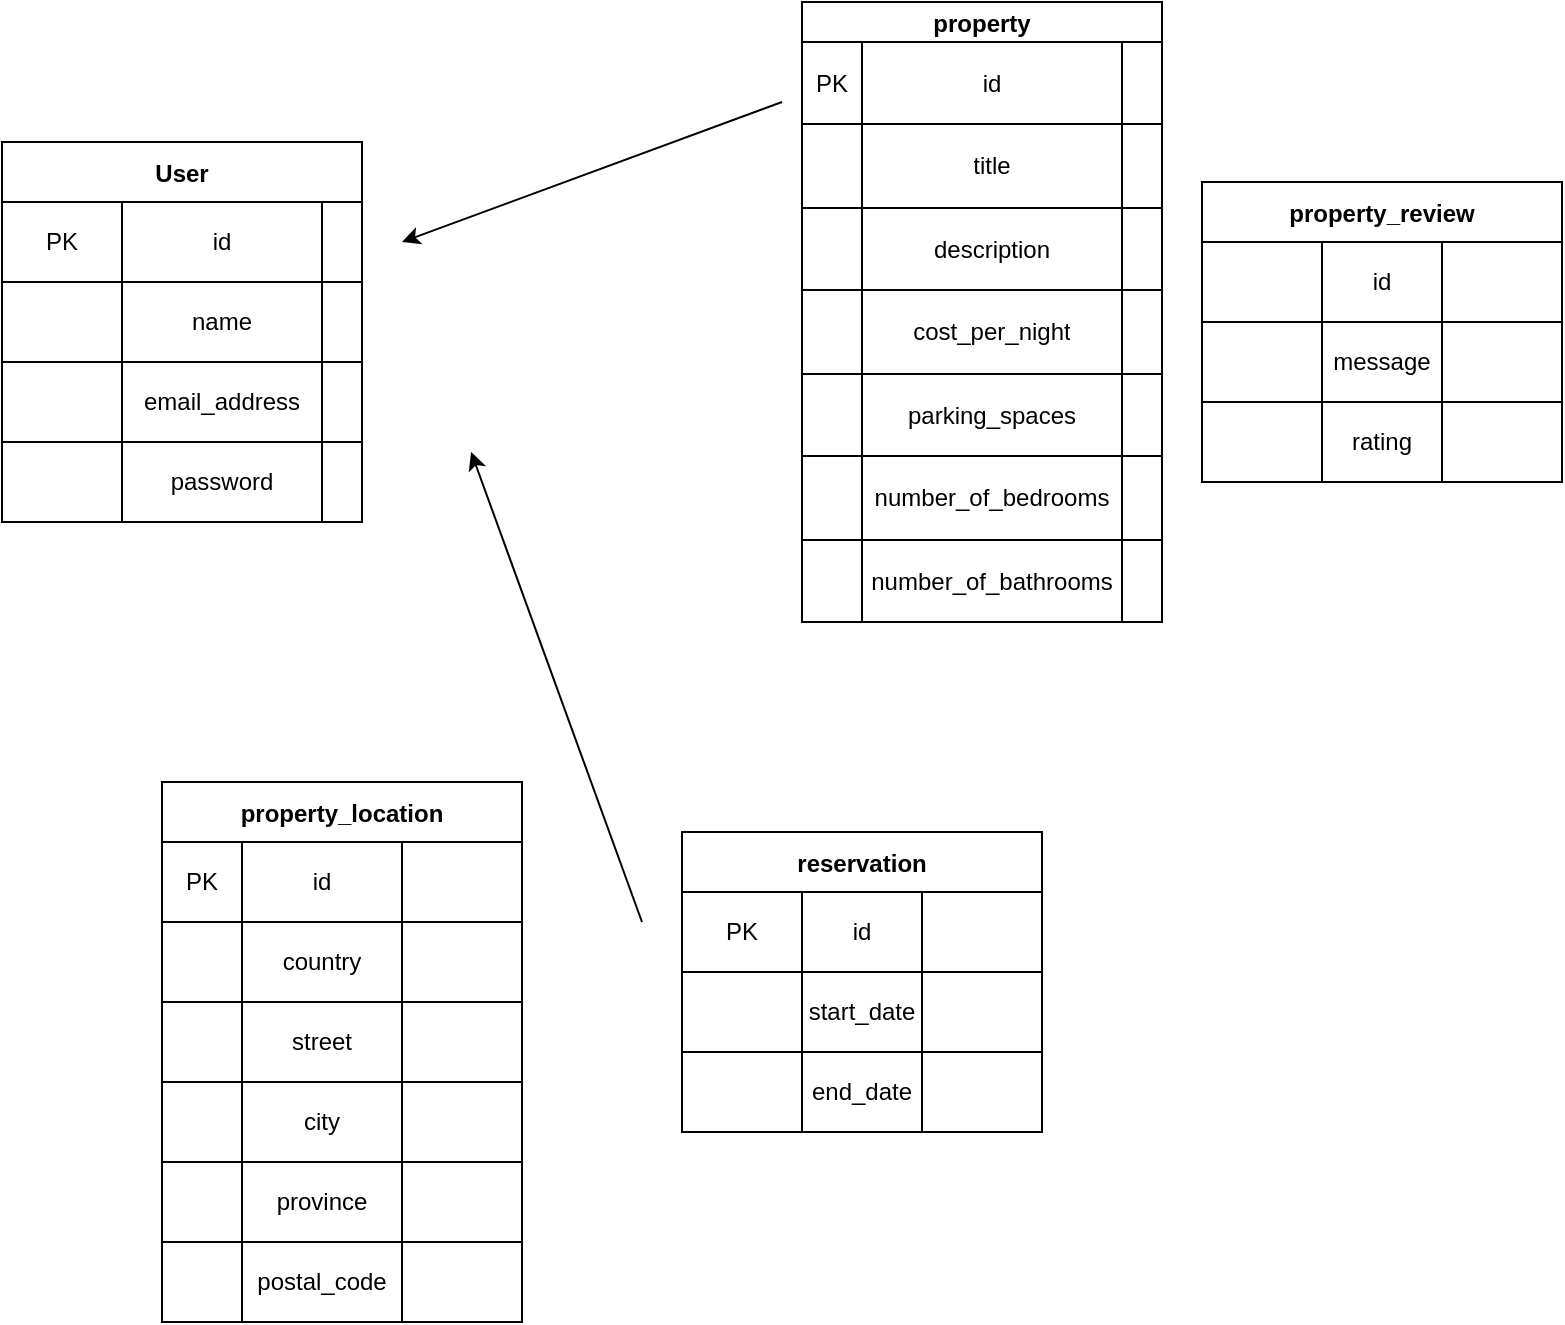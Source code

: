 <mxfile version="20.0.3" type="device"><diagram id="C5RBs43oDa-KdzZeNtuy" name="Page-1"><mxGraphModel dx="921" dy="579" grid="1" gridSize="10" guides="1" tooltips="1" connect="1" arrows="1" fold="1" page="1" pageScale="1" pageWidth="827" pageHeight="1169" math="0" shadow="0"><root><mxCell id="WIyWlLk6GJQsqaUBKTNV-0"/><mxCell id="WIyWlLk6GJQsqaUBKTNV-1" parent="WIyWlLk6GJQsqaUBKTNV-0"/><mxCell id="Bxgf8umFmQJkDKZDSpPY-122" value="User" style="shape=table;startSize=30;container=1;collapsible=0;childLayout=tableLayout;fontStyle=1;align=center;" vertex="1" parent="WIyWlLk6GJQsqaUBKTNV-1"><mxGeometry x="20" y="90" width="180" height="190" as="geometry"/></mxCell><mxCell id="Bxgf8umFmQJkDKZDSpPY-123" value="" style="shape=tableRow;horizontal=0;startSize=0;swimlaneHead=0;swimlaneBody=0;top=0;left=0;bottom=0;right=0;collapsible=0;dropTarget=0;fillColor=none;points=[[0,0.5],[1,0.5]];portConstraint=eastwest;" vertex="1" parent="Bxgf8umFmQJkDKZDSpPY-122"><mxGeometry y="30" width="180" height="40" as="geometry"/></mxCell><mxCell id="Bxgf8umFmQJkDKZDSpPY-124" value="PK" style="shape=partialRectangle;html=1;whiteSpace=wrap;connectable=0;fillColor=none;top=0;left=0;bottom=0;right=0;overflow=hidden;" vertex="1" parent="Bxgf8umFmQJkDKZDSpPY-123"><mxGeometry width="60" height="40" as="geometry"><mxRectangle width="60" height="40" as="alternateBounds"/></mxGeometry></mxCell><mxCell id="Bxgf8umFmQJkDKZDSpPY-125" value="id" style="shape=partialRectangle;html=1;whiteSpace=wrap;connectable=0;fillColor=none;top=0;left=0;bottom=0;right=0;overflow=hidden;" vertex="1" parent="Bxgf8umFmQJkDKZDSpPY-123"><mxGeometry x="60" width="100" height="40" as="geometry"><mxRectangle width="100" height="40" as="alternateBounds"/></mxGeometry></mxCell><mxCell id="Bxgf8umFmQJkDKZDSpPY-126" value="" style="shape=partialRectangle;html=1;whiteSpace=wrap;connectable=0;fillColor=none;top=0;left=0;bottom=0;right=0;overflow=hidden;" vertex="1" parent="Bxgf8umFmQJkDKZDSpPY-123"><mxGeometry x="160" width="20" height="40" as="geometry"><mxRectangle width="20" height="40" as="alternateBounds"/></mxGeometry></mxCell><mxCell id="Bxgf8umFmQJkDKZDSpPY-127" value="" style="shape=tableRow;horizontal=0;startSize=0;swimlaneHead=0;swimlaneBody=0;top=0;left=0;bottom=0;right=0;collapsible=0;dropTarget=0;fillColor=none;points=[[0,0.5],[1,0.5]];portConstraint=eastwest;" vertex="1" parent="Bxgf8umFmQJkDKZDSpPY-122"><mxGeometry y="70" width="180" height="40" as="geometry"/></mxCell><mxCell id="Bxgf8umFmQJkDKZDSpPY-128" value="" style="shape=partialRectangle;html=1;whiteSpace=wrap;connectable=0;fillColor=none;top=0;left=0;bottom=0;right=0;overflow=hidden;" vertex="1" parent="Bxgf8umFmQJkDKZDSpPY-127"><mxGeometry width="60" height="40" as="geometry"><mxRectangle width="60" height="40" as="alternateBounds"/></mxGeometry></mxCell><mxCell id="Bxgf8umFmQJkDKZDSpPY-129" value="name" style="shape=partialRectangle;html=1;whiteSpace=wrap;connectable=0;fillColor=none;top=0;left=0;bottom=0;right=0;overflow=hidden;" vertex="1" parent="Bxgf8umFmQJkDKZDSpPY-127"><mxGeometry x="60" width="100" height="40" as="geometry"><mxRectangle width="100" height="40" as="alternateBounds"/></mxGeometry></mxCell><mxCell id="Bxgf8umFmQJkDKZDSpPY-130" value="" style="shape=partialRectangle;html=1;whiteSpace=wrap;connectable=0;fillColor=none;top=0;left=0;bottom=0;right=0;overflow=hidden;" vertex="1" parent="Bxgf8umFmQJkDKZDSpPY-127"><mxGeometry x="160" width="20" height="40" as="geometry"><mxRectangle width="20" height="40" as="alternateBounds"/></mxGeometry></mxCell><mxCell id="Bxgf8umFmQJkDKZDSpPY-135" style="shape=tableRow;horizontal=0;startSize=0;swimlaneHead=0;swimlaneBody=0;top=0;left=0;bottom=0;right=0;collapsible=0;dropTarget=0;fillColor=none;points=[[0,0.5],[1,0.5]];portConstraint=eastwest;" vertex="1" parent="Bxgf8umFmQJkDKZDSpPY-122"><mxGeometry y="110" width="180" height="40" as="geometry"/></mxCell><mxCell id="Bxgf8umFmQJkDKZDSpPY-136" style="shape=partialRectangle;html=1;whiteSpace=wrap;connectable=0;fillColor=none;top=0;left=0;bottom=0;right=0;overflow=hidden;" vertex="1" parent="Bxgf8umFmQJkDKZDSpPY-135"><mxGeometry width="60" height="40" as="geometry"><mxRectangle width="60" height="40" as="alternateBounds"/></mxGeometry></mxCell><mxCell id="Bxgf8umFmQJkDKZDSpPY-137" style="shape=partialRectangle;html=1;whiteSpace=wrap;connectable=0;fillColor=none;top=0;left=0;bottom=0;right=0;overflow=hidden;" vertex="1" parent="Bxgf8umFmQJkDKZDSpPY-135"><mxGeometry x="60" width="100" height="40" as="geometry"><mxRectangle width="100" height="40" as="alternateBounds"/></mxGeometry></mxCell><mxCell id="Bxgf8umFmQJkDKZDSpPY-138" style="shape=partialRectangle;html=1;whiteSpace=wrap;connectable=0;fillColor=none;top=0;left=0;bottom=0;right=0;overflow=hidden;" vertex="1" parent="Bxgf8umFmQJkDKZDSpPY-135"><mxGeometry x="160" width="20" height="40" as="geometry"><mxRectangle width="20" height="40" as="alternateBounds"/></mxGeometry></mxCell><mxCell id="Bxgf8umFmQJkDKZDSpPY-131" value="" style="shape=tableRow;horizontal=0;startSize=0;swimlaneHead=0;swimlaneBody=0;top=0;left=0;bottom=0;right=0;collapsible=0;dropTarget=0;fillColor=none;points=[[0,0.5],[1,0.5]];portConstraint=eastwest;" vertex="1" parent="Bxgf8umFmQJkDKZDSpPY-122"><mxGeometry y="150" width="180" height="40" as="geometry"/></mxCell><mxCell id="Bxgf8umFmQJkDKZDSpPY-132" value="" style="shape=partialRectangle;html=1;whiteSpace=wrap;connectable=0;fillColor=none;top=0;left=0;bottom=0;right=0;overflow=hidden;" vertex="1" parent="Bxgf8umFmQJkDKZDSpPY-131"><mxGeometry width="60" height="40" as="geometry"><mxRectangle width="60" height="40" as="alternateBounds"/></mxGeometry></mxCell><mxCell id="Bxgf8umFmQJkDKZDSpPY-133" value="password" style="shape=partialRectangle;html=1;whiteSpace=wrap;connectable=0;fillColor=none;top=0;left=0;bottom=0;right=0;overflow=hidden;" vertex="1" parent="Bxgf8umFmQJkDKZDSpPY-131"><mxGeometry x="60" width="100" height="40" as="geometry"><mxRectangle width="100" height="40" as="alternateBounds"/></mxGeometry></mxCell><mxCell id="Bxgf8umFmQJkDKZDSpPY-134" value="" style="shape=partialRectangle;html=1;whiteSpace=wrap;connectable=0;fillColor=none;top=0;left=0;bottom=0;right=0;overflow=hidden;" vertex="1" parent="Bxgf8umFmQJkDKZDSpPY-131"><mxGeometry x="160" width="20" height="40" as="geometry"><mxRectangle width="20" height="40" as="alternateBounds"/></mxGeometry></mxCell><mxCell id="Bxgf8umFmQJkDKZDSpPY-139" value="email_address" style="shape=partialRectangle;html=1;whiteSpace=wrap;connectable=0;fillColor=none;top=0;left=0;bottom=0;right=0;overflow=hidden;" vertex="1" parent="WIyWlLk6GJQsqaUBKTNV-1"><mxGeometry x="90" y="200" width="80" height="40" as="geometry"><mxRectangle width="60" height="40" as="alternateBounds"/></mxGeometry></mxCell><mxCell id="Bxgf8umFmQJkDKZDSpPY-140" value="property" style="shape=table;startSize=20;container=1;collapsible=0;childLayout=tableLayout;fontStyle=1;align=center;" vertex="1" parent="WIyWlLk6GJQsqaUBKTNV-1"><mxGeometry x="420" y="20" width="180" height="310" as="geometry"/></mxCell><mxCell id="Bxgf8umFmQJkDKZDSpPY-141" value="" style="shape=tableRow;horizontal=0;startSize=0;swimlaneHead=0;swimlaneBody=0;top=0;left=0;bottom=0;right=0;collapsible=0;dropTarget=0;fillColor=none;points=[[0,0.5],[1,0.5]];portConstraint=eastwest;" vertex="1" parent="Bxgf8umFmQJkDKZDSpPY-140"><mxGeometry y="20" width="180" height="41" as="geometry"/></mxCell><mxCell id="Bxgf8umFmQJkDKZDSpPY-142" value="PK" style="shape=partialRectangle;html=1;whiteSpace=wrap;connectable=0;fillColor=none;top=0;left=0;bottom=0;right=0;overflow=hidden;" vertex="1" parent="Bxgf8umFmQJkDKZDSpPY-141"><mxGeometry width="30" height="41" as="geometry"><mxRectangle width="30" height="41" as="alternateBounds"/></mxGeometry></mxCell><mxCell id="Bxgf8umFmQJkDKZDSpPY-143" value="id" style="shape=partialRectangle;html=1;whiteSpace=wrap;connectable=0;fillColor=none;top=0;left=0;bottom=0;right=0;overflow=hidden;" vertex="1" parent="Bxgf8umFmQJkDKZDSpPY-141"><mxGeometry x="30" width="130" height="41" as="geometry"><mxRectangle width="130" height="41" as="alternateBounds"/></mxGeometry></mxCell><mxCell id="Bxgf8umFmQJkDKZDSpPY-144" value="" style="shape=partialRectangle;html=1;whiteSpace=wrap;connectable=0;fillColor=none;top=0;left=0;bottom=0;right=0;overflow=hidden;" vertex="1" parent="Bxgf8umFmQJkDKZDSpPY-141"><mxGeometry x="160" width="20" height="41" as="geometry"><mxRectangle width="20" height="41" as="alternateBounds"/></mxGeometry></mxCell><mxCell id="Bxgf8umFmQJkDKZDSpPY-145" value="" style="shape=tableRow;horizontal=0;startSize=0;swimlaneHead=0;swimlaneBody=0;top=0;left=0;bottom=0;right=0;collapsible=0;dropTarget=0;fillColor=none;points=[[0,0.5],[1,0.5]];portConstraint=eastwest;" vertex="1" parent="Bxgf8umFmQJkDKZDSpPY-140"><mxGeometry y="61" width="180" height="42" as="geometry"/></mxCell><mxCell id="Bxgf8umFmQJkDKZDSpPY-146" value="" style="shape=partialRectangle;html=1;whiteSpace=wrap;connectable=0;fillColor=none;top=0;left=0;bottom=0;right=0;overflow=hidden;" vertex="1" parent="Bxgf8umFmQJkDKZDSpPY-145"><mxGeometry width="30" height="42" as="geometry"><mxRectangle width="30" height="42" as="alternateBounds"/></mxGeometry></mxCell><mxCell id="Bxgf8umFmQJkDKZDSpPY-147" value="title" style="shape=partialRectangle;html=1;whiteSpace=wrap;connectable=0;fillColor=none;top=0;left=0;bottom=0;right=0;overflow=hidden;" vertex="1" parent="Bxgf8umFmQJkDKZDSpPY-145"><mxGeometry x="30" width="130" height="42" as="geometry"><mxRectangle width="130" height="42" as="alternateBounds"/></mxGeometry></mxCell><mxCell id="Bxgf8umFmQJkDKZDSpPY-148" value="" style="shape=partialRectangle;html=1;whiteSpace=wrap;connectable=0;fillColor=none;top=0;left=0;bottom=0;right=0;overflow=hidden;" vertex="1" parent="Bxgf8umFmQJkDKZDSpPY-145"><mxGeometry x="160" width="20" height="42" as="geometry"><mxRectangle width="20" height="42" as="alternateBounds"/></mxGeometry></mxCell><mxCell id="Bxgf8umFmQJkDKZDSpPY-149" value="" style="shape=tableRow;horizontal=0;startSize=0;swimlaneHead=0;swimlaneBody=0;top=0;left=0;bottom=0;right=0;collapsible=0;dropTarget=0;fillColor=none;points=[[0,0.5],[1,0.5]];portConstraint=eastwest;" vertex="1" parent="Bxgf8umFmQJkDKZDSpPY-140"><mxGeometry y="103" width="180" height="41" as="geometry"/></mxCell><mxCell id="Bxgf8umFmQJkDKZDSpPY-150" value="" style="shape=partialRectangle;html=1;whiteSpace=wrap;connectable=0;fillColor=none;top=0;left=0;bottom=0;right=0;overflow=hidden;" vertex="1" parent="Bxgf8umFmQJkDKZDSpPY-149"><mxGeometry width="30" height="41" as="geometry"><mxRectangle width="30" height="41" as="alternateBounds"/></mxGeometry></mxCell><mxCell id="Bxgf8umFmQJkDKZDSpPY-151" value="description" style="shape=partialRectangle;html=1;whiteSpace=wrap;connectable=0;fillColor=none;top=0;left=0;bottom=0;right=0;overflow=hidden;" vertex="1" parent="Bxgf8umFmQJkDKZDSpPY-149"><mxGeometry x="30" width="130" height="41" as="geometry"><mxRectangle width="130" height="41" as="alternateBounds"/></mxGeometry></mxCell><mxCell id="Bxgf8umFmQJkDKZDSpPY-152" value="" style="shape=partialRectangle;html=1;whiteSpace=wrap;connectable=0;fillColor=none;top=0;left=0;bottom=0;right=0;overflow=hidden;" vertex="1" parent="Bxgf8umFmQJkDKZDSpPY-149"><mxGeometry x="160" width="20" height="41" as="geometry"><mxRectangle width="20" height="41" as="alternateBounds"/></mxGeometry></mxCell><mxCell id="Bxgf8umFmQJkDKZDSpPY-153" style="shape=tableRow;horizontal=0;startSize=0;swimlaneHead=0;swimlaneBody=0;top=0;left=0;bottom=0;right=0;collapsible=0;dropTarget=0;fillColor=none;points=[[0,0.5],[1,0.5]];portConstraint=eastwest;" vertex="1" parent="Bxgf8umFmQJkDKZDSpPY-140"><mxGeometry y="144" width="180" height="42" as="geometry"/></mxCell><mxCell id="Bxgf8umFmQJkDKZDSpPY-154" style="shape=partialRectangle;html=1;whiteSpace=wrap;connectable=0;fillColor=none;top=0;left=0;bottom=0;right=0;overflow=hidden;" vertex="1" parent="Bxgf8umFmQJkDKZDSpPY-153"><mxGeometry width="30" height="42" as="geometry"><mxRectangle width="30" height="42" as="alternateBounds"/></mxGeometry></mxCell><mxCell id="Bxgf8umFmQJkDKZDSpPY-155" value="cost_per_night" style="shape=partialRectangle;html=1;whiteSpace=wrap;connectable=0;fillColor=none;top=0;left=0;bottom=0;right=0;overflow=hidden;" vertex="1" parent="Bxgf8umFmQJkDKZDSpPY-153"><mxGeometry x="30" width="130" height="42" as="geometry"><mxRectangle width="130" height="42" as="alternateBounds"/></mxGeometry></mxCell><mxCell id="Bxgf8umFmQJkDKZDSpPY-156" style="shape=partialRectangle;html=1;whiteSpace=wrap;connectable=0;fillColor=none;top=0;left=0;bottom=0;right=0;overflow=hidden;" vertex="1" parent="Bxgf8umFmQJkDKZDSpPY-153"><mxGeometry x="160" width="20" height="42" as="geometry"><mxRectangle width="20" height="42" as="alternateBounds"/></mxGeometry></mxCell><mxCell id="Bxgf8umFmQJkDKZDSpPY-157" style="shape=tableRow;horizontal=0;startSize=0;swimlaneHead=0;swimlaneBody=0;top=0;left=0;bottom=0;right=0;collapsible=0;dropTarget=0;fillColor=none;points=[[0,0.5],[1,0.5]];portConstraint=eastwest;" vertex="1" parent="Bxgf8umFmQJkDKZDSpPY-140"><mxGeometry y="186" width="180" height="41" as="geometry"/></mxCell><mxCell id="Bxgf8umFmQJkDKZDSpPY-158" style="shape=partialRectangle;html=1;whiteSpace=wrap;connectable=0;fillColor=none;top=0;left=0;bottom=0;right=0;overflow=hidden;" vertex="1" parent="Bxgf8umFmQJkDKZDSpPY-157"><mxGeometry width="30" height="41" as="geometry"><mxRectangle width="30" height="41" as="alternateBounds"/></mxGeometry></mxCell><mxCell id="Bxgf8umFmQJkDKZDSpPY-159" value="parking_spaces" style="shape=partialRectangle;html=1;whiteSpace=wrap;connectable=0;fillColor=none;top=0;left=0;bottom=0;right=0;overflow=hidden;" vertex="1" parent="Bxgf8umFmQJkDKZDSpPY-157"><mxGeometry x="30" width="130" height="41" as="geometry"><mxRectangle width="130" height="41" as="alternateBounds"/></mxGeometry></mxCell><mxCell id="Bxgf8umFmQJkDKZDSpPY-160" style="shape=partialRectangle;html=1;whiteSpace=wrap;connectable=0;fillColor=none;top=0;left=0;bottom=0;right=0;overflow=hidden;" vertex="1" parent="Bxgf8umFmQJkDKZDSpPY-157"><mxGeometry x="160" width="20" height="41" as="geometry"><mxRectangle width="20" height="41" as="alternateBounds"/></mxGeometry></mxCell><mxCell id="Bxgf8umFmQJkDKZDSpPY-161" style="shape=tableRow;horizontal=0;startSize=0;swimlaneHead=0;swimlaneBody=0;top=0;left=0;bottom=0;right=0;collapsible=0;dropTarget=0;fillColor=none;points=[[0,0.5],[1,0.5]];portConstraint=eastwest;" vertex="1" parent="Bxgf8umFmQJkDKZDSpPY-140"><mxGeometry y="227" width="180" height="42" as="geometry"/></mxCell><mxCell id="Bxgf8umFmQJkDKZDSpPY-162" style="shape=partialRectangle;html=1;whiteSpace=wrap;connectable=0;fillColor=none;top=0;left=0;bottom=0;right=0;overflow=hidden;" vertex="1" parent="Bxgf8umFmQJkDKZDSpPY-161"><mxGeometry width="30" height="42" as="geometry"><mxRectangle width="30" height="42" as="alternateBounds"/></mxGeometry></mxCell><mxCell id="Bxgf8umFmQJkDKZDSpPY-163" value="number_of_bedrooms" style="shape=partialRectangle;html=1;whiteSpace=wrap;connectable=0;fillColor=none;top=0;left=0;bottom=0;right=0;overflow=hidden;" vertex="1" parent="Bxgf8umFmQJkDKZDSpPY-161"><mxGeometry x="30" width="130" height="42" as="geometry"><mxRectangle width="130" height="42" as="alternateBounds"/></mxGeometry></mxCell><mxCell id="Bxgf8umFmQJkDKZDSpPY-164" style="shape=partialRectangle;html=1;whiteSpace=wrap;connectable=0;fillColor=none;top=0;left=0;bottom=0;right=0;overflow=hidden;" vertex="1" parent="Bxgf8umFmQJkDKZDSpPY-161"><mxGeometry x="160" width="20" height="42" as="geometry"><mxRectangle width="20" height="42" as="alternateBounds"/></mxGeometry></mxCell><mxCell id="Bxgf8umFmQJkDKZDSpPY-165" style="shape=tableRow;horizontal=0;startSize=0;swimlaneHead=0;swimlaneBody=0;top=0;left=0;bottom=0;right=0;collapsible=0;dropTarget=0;fillColor=none;points=[[0,0.5],[1,0.5]];portConstraint=eastwest;" vertex="1" parent="Bxgf8umFmQJkDKZDSpPY-140"><mxGeometry y="269" width="180" height="41" as="geometry"/></mxCell><mxCell id="Bxgf8umFmQJkDKZDSpPY-166" style="shape=partialRectangle;html=1;whiteSpace=wrap;connectable=0;fillColor=none;top=0;left=0;bottom=0;right=0;overflow=hidden;" vertex="1" parent="Bxgf8umFmQJkDKZDSpPY-165"><mxGeometry width="30" height="41" as="geometry"><mxRectangle width="30" height="41" as="alternateBounds"/></mxGeometry></mxCell><mxCell id="Bxgf8umFmQJkDKZDSpPY-167" value="number_of_bathrooms" style="shape=partialRectangle;html=1;whiteSpace=wrap;connectable=0;fillColor=none;top=0;left=0;bottom=0;right=0;overflow=hidden;" vertex="1" parent="Bxgf8umFmQJkDKZDSpPY-165"><mxGeometry x="30" width="130" height="41" as="geometry"><mxRectangle width="130" height="41" as="alternateBounds"/></mxGeometry></mxCell><mxCell id="Bxgf8umFmQJkDKZDSpPY-168" style="shape=partialRectangle;html=1;whiteSpace=wrap;connectable=0;fillColor=none;top=0;left=0;bottom=0;right=0;overflow=hidden;" vertex="1" parent="Bxgf8umFmQJkDKZDSpPY-165"><mxGeometry x="160" width="20" height="41" as="geometry"><mxRectangle width="20" height="41" as="alternateBounds"/></mxGeometry></mxCell><mxCell id="Bxgf8umFmQJkDKZDSpPY-169" value="property_location" style="shape=table;startSize=30;container=1;collapsible=0;childLayout=tableLayout;fontStyle=1;align=center;" vertex="1" parent="WIyWlLk6GJQsqaUBKTNV-1"><mxGeometry x="100" y="410" width="180" height="270" as="geometry"/></mxCell><mxCell id="Bxgf8umFmQJkDKZDSpPY-170" value="" style="shape=tableRow;horizontal=0;startSize=0;swimlaneHead=0;swimlaneBody=0;top=0;left=0;bottom=0;right=0;collapsible=0;dropTarget=0;fillColor=none;points=[[0,0.5],[1,0.5]];portConstraint=eastwest;" vertex="1" parent="Bxgf8umFmQJkDKZDSpPY-169"><mxGeometry y="30" width="180" height="40" as="geometry"/></mxCell><mxCell id="Bxgf8umFmQJkDKZDSpPY-171" value="PK" style="shape=partialRectangle;html=1;whiteSpace=wrap;connectable=0;fillColor=none;top=0;left=0;bottom=0;right=0;overflow=hidden;" vertex="1" parent="Bxgf8umFmQJkDKZDSpPY-170"><mxGeometry width="40" height="40" as="geometry"><mxRectangle width="40" height="40" as="alternateBounds"/></mxGeometry></mxCell><mxCell id="Bxgf8umFmQJkDKZDSpPY-172" value="id" style="shape=partialRectangle;html=1;whiteSpace=wrap;connectable=0;fillColor=none;top=0;left=0;bottom=0;right=0;overflow=hidden;" vertex="1" parent="Bxgf8umFmQJkDKZDSpPY-170"><mxGeometry x="40" width="80" height="40" as="geometry"><mxRectangle width="80" height="40" as="alternateBounds"/></mxGeometry></mxCell><mxCell id="Bxgf8umFmQJkDKZDSpPY-173" value="" style="shape=partialRectangle;html=1;whiteSpace=wrap;connectable=0;fillColor=none;top=0;left=0;bottom=0;right=0;overflow=hidden;" vertex="1" parent="Bxgf8umFmQJkDKZDSpPY-170"><mxGeometry x="120" width="60" height="40" as="geometry"><mxRectangle width="60" height="40" as="alternateBounds"/></mxGeometry></mxCell><mxCell id="Bxgf8umFmQJkDKZDSpPY-174" value="" style="shape=tableRow;horizontal=0;startSize=0;swimlaneHead=0;swimlaneBody=0;top=0;left=0;bottom=0;right=0;collapsible=0;dropTarget=0;fillColor=none;points=[[0,0.5],[1,0.5]];portConstraint=eastwest;" vertex="1" parent="Bxgf8umFmQJkDKZDSpPY-169"><mxGeometry y="70" width="180" height="40" as="geometry"/></mxCell><mxCell id="Bxgf8umFmQJkDKZDSpPY-175" value="" style="shape=partialRectangle;html=1;whiteSpace=wrap;connectable=0;fillColor=none;top=0;left=0;bottom=0;right=0;overflow=hidden;" vertex="1" parent="Bxgf8umFmQJkDKZDSpPY-174"><mxGeometry width="40" height="40" as="geometry"><mxRectangle width="40" height="40" as="alternateBounds"/></mxGeometry></mxCell><mxCell id="Bxgf8umFmQJkDKZDSpPY-176" value="country" style="shape=partialRectangle;html=1;whiteSpace=wrap;connectable=0;fillColor=none;top=0;left=0;bottom=0;right=0;overflow=hidden;" vertex="1" parent="Bxgf8umFmQJkDKZDSpPY-174"><mxGeometry x="40" width="80" height="40" as="geometry"><mxRectangle width="80" height="40" as="alternateBounds"/></mxGeometry></mxCell><mxCell id="Bxgf8umFmQJkDKZDSpPY-177" value="" style="shape=partialRectangle;html=1;whiteSpace=wrap;connectable=0;fillColor=none;top=0;left=0;bottom=0;right=0;overflow=hidden;" vertex="1" parent="Bxgf8umFmQJkDKZDSpPY-174"><mxGeometry x="120" width="60" height="40" as="geometry"><mxRectangle width="60" height="40" as="alternateBounds"/></mxGeometry></mxCell><mxCell id="Bxgf8umFmQJkDKZDSpPY-178" value="" style="shape=tableRow;horizontal=0;startSize=0;swimlaneHead=0;swimlaneBody=0;top=0;left=0;bottom=0;right=0;collapsible=0;dropTarget=0;fillColor=none;points=[[0,0.5],[1,0.5]];portConstraint=eastwest;" vertex="1" parent="Bxgf8umFmQJkDKZDSpPY-169"><mxGeometry y="110" width="180" height="40" as="geometry"/></mxCell><mxCell id="Bxgf8umFmQJkDKZDSpPY-179" value="" style="shape=partialRectangle;html=1;whiteSpace=wrap;connectable=0;fillColor=none;top=0;left=0;bottom=0;right=0;overflow=hidden;" vertex="1" parent="Bxgf8umFmQJkDKZDSpPY-178"><mxGeometry width="40" height="40" as="geometry"><mxRectangle width="40" height="40" as="alternateBounds"/></mxGeometry></mxCell><mxCell id="Bxgf8umFmQJkDKZDSpPY-180" value="street" style="shape=partialRectangle;html=1;whiteSpace=wrap;connectable=0;fillColor=none;top=0;left=0;bottom=0;right=0;overflow=hidden;" vertex="1" parent="Bxgf8umFmQJkDKZDSpPY-178"><mxGeometry x="40" width="80" height="40" as="geometry"><mxRectangle width="80" height="40" as="alternateBounds"/></mxGeometry></mxCell><mxCell id="Bxgf8umFmQJkDKZDSpPY-181" value="" style="shape=partialRectangle;html=1;whiteSpace=wrap;connectable=0;fillColor=none;top=0;left=0;bottom=0;right=0;overflow=hidden;" vertex="1" parent="Bxgf8umFmQJkDKZDSpPY-178"><mxGeometry x="120" width="60" height="40" as="geometry"><mxRectangle width="60" height="40" as="alternateBounds"/></mxGeometry></mxCell><mxCell id="Bxgf8umFmQJkDKZDSpPY-182" style="shape=tableRow;horizontal=0;startSize=0;swimlaneHead=0;swimlaneBody=0;top=0;left=0;bottom=0;right=0;collapsible=0;dropTarget=0;fillColor=none;points=[[0,0.5],[1,0.5]];portConstraint=eastwest;" vertex="1" parent="Bxgf8umFmQJkDKZDSpPY-169"><mxGeometry y="150" width="180" height="40" as="geometry"/></mxCell><mxCell id="Bxgf8umFmQJkDKZDSpPY-183" style="shape=partialRectangle;html=1;whiteSpace=wrap;connectable=0;fillColor=none;top=0;left=0;bottom=0;right=0;overflow=hidden;" vertex="1" parent="Bxgf8umFmQJkDKZDSpPY-182"><mxGeometry width="40" height="40" as="geometry"><mxRectangle width="40" height="40" as="alternateBounds"/></mxGeometry></mxCell><mxCell id="Bxgf8umFmQJkDKZDSpPY-184" value="city" style="shape=partialRectangle;html=1;whiteSpace=wrap;connectable=0;fillColor=none;top=0;left=0;bottom=0;right=0;overflow=hidden;" vertex="1" parent="Bxgf8umFmQJkDKZDSpPY-182"><mxGeometry x="40" width="80" height="40" as="geometry"><mxRectangle width="80" height="40" as="alternateBounds"/></mxGeometry></mxCell><mxCell id="Bxgf8umFmQJkDKZDSpPY-185" style="shape=partialRectangle;html=1;whiteSpace=wrap;connectable=0;fillColor=none;top=0;left=0;bottom=0;right=0;overflow=hidden;" vertex="1" parent="Bxgf8umFmQJkDKZDSpPY-182"><mxGeometry x="120" width="60" height="40" as="geometry"><mxRectangle width="60" height="40" as="alternateBounds"/></mxGeometry></mxCell><mxCell id="Bxgf8umFmQJkDKZDSpPY-186" style="shape=tableRow;horizontal=0;startSize=0;swimlaneHead=0;swimlaneBody=0;top=0;left=0;bottom=0;right=0;collapsible=0;dropTarget=0;fillColor=none;points=[[0,0.5],[1,0.5]];portConstraint=eastwest;" vertex="1" parent="Bxgf8umFmQJkDKZDSpPY-169"><mxGeometry y="190" width="180" height="40" as="geometry"/></mxCell><mxCell id="Bxgf8umFmQJkDKZDSpPY-187" style="shape=partialRectangle;html=1;whiteSpace=wrap;connectable=0;fillColor=none;top=0;left=0;bottom=0;right=0;overflow=hidden;" vertex="1" parent="Bxgf8umFmQJkDKZDSpPY-186"><mxGeometry width="40" height="40" as="geometry"><mxRectangle width="40" height="40" as="alternateBounds"/></mxGeometry></mxCell><mxCell id="Bxgf8umFmQJkDKZDSpPY-188" value="province" style="shape=partialRectangle;html=1;whiteSpace=wrap;connectable=0;fillColor=none;top=0;left=0;bottom=0;right=0;overflow=hidden;" vertex="1" parent="Bxgf8umFmQJkDKZDSpPY-186"><mxGeometry x="40" width="80" height="40" as="geometry"><mxRectangle width="80" height="40" as="alternateBounds"/></mxGeometry></mxCell><mxCell id="Bxgf8umFmQJkDKZDSpPY-189" style="shape=partialRectangle;html=1;whiteSpace=wrap;connectable=0;fillColor=none;top=0;left=0;bottom=0;right=0;overflow=hidden;" vertex="1" parent="Bxgf8umFmQJkDKZDSpPY-186"><mxGeometry x="120" width="60" height="40" as="geometry"><mxRectangle width="60" height="40" as="alternateBounds"/></mxGeometry></mxCell><mxCell id="Bxgf8umFmQJkDKZDSpPY-190" style="shape=tableRow;horizontal=0;startSize=0;swimlaneHead=0;swimlaneBody=0;top=0;left=0;bottom=0;right=0;collapsible=0;dropTarget=0;fillColor=none;points=[[0,0.5],[1,0.5]];portConstraint=eastwest;" vertex="1" parent="Bxgf8umFmQJkDKZDSpPY-169"><mxGeometry y="230" width="180" height="40" as="geometry"/></mxCell><mxCell id="Bxgf8umFmQJkDKZDSpPY-191" style="shape=partialRectangle;html=1;whiteSpace=wrap;connectable=0;fillColor=none;top=0;left=0;bottom=0;right=0;overflow=hidden;" vertex="1" parent="Bxgf8umFmQJkDKZDSpPY-190"><mxGeometry width="40" height="40" as="geometry"><mxRectangle width="40" height="40" as="alternateBounds"/></mxGeometry></mxCell><mxCell id="Bxgf8umFmQJkDKZDSpPY-192" value="postal_code" style="shape=partialRectangle;html=1;whiteSpace=wrap;connectable=0;fillColor=none;top=0;left=0;bottom=0;right=0;overflow=hidden;" vertex="1" parent="Bxgf8umFmQJkDKZDSpPY-190"><mxGeometry x="40" width="80" height="40" as="geometry"><mxRectangle width="80" height="40" as="alternateBounds"/></mxGeometry></mxCell><mxCell id="Bxgf8umFmQJkDKZDSpPY-193" style="shape=partialRectangle;html=1;whiteSpace=wrap;connectable=0;fillColor=none;top=0;left=0;bottom=0;right=0;overflow=hidden;" vertex="1" parent="Bxgf8umFmQJkDKZDSpPY-190"><mxGeometry x="120" width="60" height="40" as="geometry"><mxRectangle width="60" height="40" as="alternateBounds"/></mxGeometry></mxCell><mxCell id="Bxgf8umFmQJkDKZDSpPY-194" value="reservation" style="shape=table;startSize=30;container=1;collapsible=0;childLayout=tableLayout;fontStyle=1;align=center;" vertex="1" parent="WIyWlLk6GJQsqaUBKTNV-1"><mxGeometry x="360" y="435" width="180" height="150" as="geometry"/></mxCell><mxCell id="Bxgf8umFmQJkDKZDSpPY-195" value="" style="shape=tableRow;horizontal=0;startSize=0;swimlaneHead=0;swimlaneBody=0;top=0;left=0;bottom=0;right=0;collapsible=0;dropTarget=0;fillColor=none;points=[[0,0.5],[1,0.5]];portConstraint=eastwest;" vertex="1" parent="Bxgf8umFmQJkDKZDSpPY-194"><mxGeometry y="30" width="180" height="40" as="geometry"/></mxCell><mxCell id="Bxgf8umFmQJkDKZDSpPY-196" value="PK" style="shape=partialRectangle;html=1;whiteSpace=wrap;connectable=0;fillColor=none;top=0;left=0;bottom=0;right=0;overflow=hidden;" vertex="1" parent="Bxgf8umFmQJkDKZDSpPY-195"><mxGeometry width="60" height="40" as="geometry"><mxRectangle width="60" height="40" as="alternateBounds"/></mxGeometry></mxCell><mxCell id="Bxgf8umFmQJkDKZDSpPY-197" value="id" style="shape=partialRectangle;html=1;whiteSpace=wrap;connectable=0;fillColor=none;top=0;left=0;bottom=0;right=0;overflow=hidden;" vertex="1" parent="Bxgf8umFmQJkDKZDSpPY-195"><mxGeometry x="60" width="60" height="40" as="geometry"><mxRectangle width="60" height="40" as="alternateBounds"/></mxGeometry></mxCell><mxCell id="Bxgf8umFmQJkDKZDSpPY-198" value="" style="shape=partialRectangle;html=1;whiteSpace=wrap;connectable=0;fillColor=none;top=0;left=0;bottom=0;right=0;overflow=hidden;" vertex="1" parent="Bxgf8umFmQJkDKZDSpPY-195"><mxGeometry x="120" width="60" height="40" as="geometry"><mxRectangle width="60" height="40" as="alternateBounds"/></mxGeometry></mxCell><mxCell id="Bxgf8umFmQJkDKZDSpPY-199" value="" style="shape=tableRow;horizontal=0;startSize=0;swimlaneHead=0;swimlaneBody=0;top=0;left=0;bottom=0;right=0;collapsible=0;dropTarget=0;fillColor=none;points=[[0,0.5],[1,0.5]];portConstraint=eastwest;" vertex="1" parent="Bxgf8umFmQJkDKZDSpPY-194"><mxGeometry y="70" width="180" height="40" as="geometry"/></mxCell><mxCell id="Bxgf8umFmQJkDKZDSpPY-200" value="" style="shape=partialRectangle;html=1;whiteSpace=wrap;connectable=0;fillColor=none;top=0;left=0;bottom=0;right=0;overflow=hidden;" vertex="1" parent="Bxgf8umFmQJkDKZDSpPY-199"><mxGeometry width="60" height="40" as="geometry"><mxRectangle width="60" height="40" as="alternateBounds"/></mxGeometry></mxCell><mxCell id="Bxgf8umFmQJkDKZDSpPY-201" value="start_date" style="shape=partialRectangle;html=1;whiteSpace=wrap;connectable=0;fillColor=none;top=0;left=0;bottom=0;right=0;overflow=hidden;" vertex="1" parent="Bxgf8umFmQJkDKZDSpPY-199"><mxGeometry x="60" width="60" height="40" as="geometry"><mxRectangle width="60" height="40" as="alternateBounds"/></mxGeometry></mxCell><mxCell id="Bxgf8umFmQJkDKZDSpPY-202" value="" style="shape=partialRectangle;html=1;whiteSpace=wrap;connectable=0;fillColor=none;top=0;left=0;bottom=0;right=0;overflow=hidden;" vertex="1" parent="Bxgf8umFmQJkDKZDSpPY-199"><mxGeometry x="120" width="60" height="40" as="geometry"><mxRectangle width="60" height="40" as="alternateBounds"/></mxGeometry></mxCell><mxCell id="Bxgf8umFmQJkDKZDSpPY-203" value="" style="shape=tableRow;horizontal=0;startSize=0;swimlaneHead=0;swimlaneBody=0;top=0;left=0;bottom=0;right=0;collapsible=0;dropTarget=0;fillColor=none;points=[[0,0.5],[1,0.5]];portConstraint=eastwest;" vertex="1" parent="Bxgf8umFmQJkDKZDSpPY-194"><mxGeometry y="110" width="180" height="40" as="geometry"/></mxCell><mxCell id="Bxgf8umFmQJkDKZDSpPY-204" value="" style="shape=partialRectangle;html=1;whiteSpace=wrap;connectable=0;fillColor=none;top=0;left=0;bottom=0;right=0;overflow=hidden;" vertex="1" parent="Bxgf8umFmQJkDKZDSpPY-203"><mxGeometry width="60" height="40" as="geometry"><mxRectangle width="60" height="40" as="alternateBounds"/></mxGeometry></mxCell><mxCell id="Bxgf8umFmQJkDKZDSpPY-205" value="end_date" style="shape=partialRectangle;html=1;whiteSpace=wrap;connectable=0;fillColor=none;top=0;left=0;bottom=0;right=0;overflow=hidden;" vertex="1" parent="Bxgf8umFmQJkDKZDSpPY-203"><mxGeometry x="60" width="60" height="40" as="geometry"><mxRectangle width="60" height="40" as="alternateBounds"/></mxGeometry></mxCell><mxCell id="Bxgf8umFmQJkDKZDSpPY-206" value="" style="shape=partialRectangle;html=1;whiteSpace=wrap;connectable=0;fillColor=none;top=0;left=0;bottom=0;right=0;overflow=hidden;" vertex="1" parent="Bxgf8umFmQJkDKZDSpPY-203"><mxGeometry x="120" width="60" height="40" as="geometry"><mxRectangle width="60" height="40" as="alternateBounds"/></mxGeometry></mxCell><mxCell id="Bxgf8umFmQJkDKZDSpPY-207" value="property_review" style="shape=table;startSize=30;container=1;collapsible=0;childLayout=tableLayout;fontStyle=1;align=center;" vertex="1" parent="WIyWlLk6GJQsqaUBKTNV-1"><mxGeometry x="620" y="110" width="180" height="150" as="geometry"/></mxCell><mxCell id="Bxgf8umFmQJkDKZDSpPY-208" value="" style="shape=tableRow;horizontal=0;startSize=0;swimlaneHead=0;swimlaneBody=0;top=0;left=0;bottom=0;right=0;collapsible=0;dropTarget=0;fillColor=none;points=[[0,0.5],[1,0.5]];portConstraint=eastwest;" vertex="1" parent="Bxgf8umFmQJkDKZDSpPY-207"><mxGeometry y="30" width="180" height="40" as="geometry"/></mxCell><mxCell id="Bxgf8umFmQJkDKZDSpPY-209" value="" style="shape=partialRectangle;html=1;whiteSpace=wrap;connectable=0;fillColor=none;top=0;left=0;bottom=0;right=0;overflow=hidden;" vertex="1" parent="Bxgf8umFmQJkDKZDSpPY-208"><mxGeometry width="60" height="40" as="geometry"><mxRectangle width="60" height="40" as="alternateBounds"/></mxGeometry></mxCell><mxCell id="Bxgf8umFmQJkDKZDSpPY-210" value="id" style="shape=partialRectangle;html=1;whiteSpace=wrap;connectable=0;fillColor=none;top=0;left=0;bottom=0;right=0;overflow=hidden;" vertex="1" parent="Bxgf8umFmQJkDKZDSpPY-208"><mxGeometry x="60" width="60" height="40" as="geometry"><mxRectangle width="60" height="40" as="alternateBounds"/></mxGeometry></mxCell><mxCell id="Bxgf8umFmQJkDKZDSpPY-211" value="" style="shape=partialRectangle;html=1;whiteSpace=wrap;connectable=0;fillColor=none;top=0;left=0;bottom=0;right=0;overflow=hidden;" vertex="1" parent="Bxgf8umFmQJkDKZDSpPY-208"><mxGeometry x="120" width="60" height="40" as="geometry"><mxRectangle width="60" height="40" as="alternateBounds"/></mxGeometry></mxCell><mxCell id="Bxgf8umFmQJkDKZDSpPY-212" value="" style="shape=tableRow;horizontal=0;startSize=0;swimlaneHead=0;swimlaneBody=0;top=0;left=0;bottom=0;right=0;collapsible=0;dropTarget=0;fillColor=none;points=[[0,0.5],[1,0.5]];portConstraint=eastwest;" vertex="1" parent="Bxgf8umFmQJkDKZDSpPY-207"><mxGeometry y="70" width="180" height="40" as="geometry"/></mxCell><mxCell id="Bxgf8umFmQJkDKZDSpPY-213" value="" style="shape=partialRectangle;html=1;whiteSpace=wrap;connectable=0;fillColor=none;top=0;left=0;bottom=0;right=0;overflow=hidden;" vertex="1" parent="Bxgf8umFmQJkDKZDSpPY-212"><mxGeometry width="60" height="40" as="geometry"><mxRectangle width="60" height="40" as="alternateBounds"/></mxGeometry></mxCell><mxCell id="Bxgf8umFmQJkDKZDSpPY-214" value="message" style="shape=partialRectangle;html=1;whiteSpace=wrap;connectable=0;fillColor=none;top=0;left=0;bottom=0;right=0;overflow=hidden;" vertex="1" parent="Bxgf8umFmQJkDKZDSpPY-212"><mxGeometry x="60" width="60" height="40" as="geometry"><mxRectangle width="60" height="40" as="alternateBounds"/></mxGeometry></mxCell><mxCell id="Bxgf8umFmQJkDKZDSpPY-215" value="" style="shape=partialRectangle;html=1;whiteSpace=wrap;connectable=0;fillColor=none;top=0;left=0;bottom=0;right=0;overflow=hidden;" vertex="1" parent="Bxgf8umFmQJkDKZDSpPY-212"><mxGeometry x="120" width="60" height="40" as="geometry"><mxRectangle width="60" height="40" as="alternateBounds"/></mxGeometry></mxCell><mxCell id="Bxgf8umFmQJkDKZDSpPY-216" value="" style="shape=tableRow;horizontal=0;startSize=0;swimlaneHead=0;swimlaneBody=0;top=0;left=0;bottom=0;right=0;collapsible=0;dropTarget=0;fillColor=none;points=[[0,0.5],[1,0.5]];portConstraint=eastwest;" vertex="1" parent="Bxgf8umFmQJkDKZDSpPY-207"><mxGeometry y="110" width="180" height="40" as="geometry"/></mxCell><mxCell id="Bxgf8umFmQJkDKZDSpPY-217" value="" style="shape=partialRectangle;html=1;whiteSpace=wrap;connectable=0;fillColor=none;top=0;left=0;bottom=0;right=0;overflow=hidden;" vertex="1" parent="Bxgf8umFmQJkDKZDSpPY-216"><mxGeometry width="60" height="40" as="geometry"><mxRectangle width="60" height="40" as="alternateBounds"/></mxGeometry></mxCell><mxCell id="Bxgf8umFmQJkDKZDSpPY-218" value="rating" style="shape=partialRectangle;html=1;whiteSpace=wrap;connectable=0;fillColor=none;top=0;left=0;bottom=0;right=0;overflow=hidden;" vertex="1" parent="Bxgf8umFmQJkDKZDSpPY-216"><mxGeometry x="60" width="60" height="40" as="geometry"><mxRectangle width="60" height="40" as="alternateBounds"/></mxGeometry></mxCell><mxCell id="Bxgf8umFmQJkDKZDSpPY-219" value="" style="shape=partialRectangle;html=1;whiteSpace=wrap;connectable=0;fillColor=none;top=0;left=0;bottom=0;right=0;overflow=hidden;" vertex="1" parent="Bxgf8umFmQJkDKZDSpPY-216"><mxGeometry x="120" width="60" height="40" as="geometry"><mxRectangle width="60" height="40" as="alternateBounds"/></mxGeometry></mxCell><mxCell id="Bxgf8umFmQJkDKZDSpPY-224" value="" style="endArrow=classic;html=1;rounded=0;" edge="1" parent="WIyWlLk6GJQsqaUBKTNV-1"><mxGeometry width="50" height="50" relative="1" as="geometry"><mxPoint x="410" y="70" as="sourcePoint"/><mxPoint x="220" y="140" as="targetPoint"/></mxGeometry></mxCell><mxCell id="Bxgf8umFmQJkDKZDSpPY-225" value="" style="endArrow=classic;html=1;rounded=0;" edge="1" parent="WIyWlLk6GJQsqaUBKTNV-1"><mxGeometry width="50" height="50" relative="1" as="geometry"><mxPoint x="340" y="480" as="sourcePoint"/><mxPoint x="254.545" y="245" as="targetPoint"/></mxGeometry></mxCell></root></mxGraphModel></diagram></mxfile>